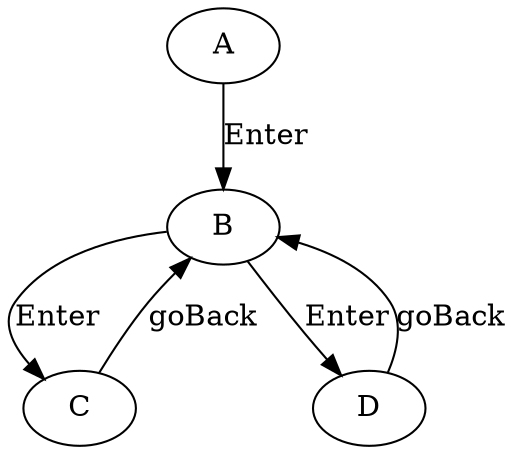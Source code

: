digraph G {
    A -> B [ label="Enter" ]
B -> C [ label="Enter" ]
B -> D [ label="Enter" ]
C -> B [ label="goBack" ]
D -> B [ label="goBack" ]
  }